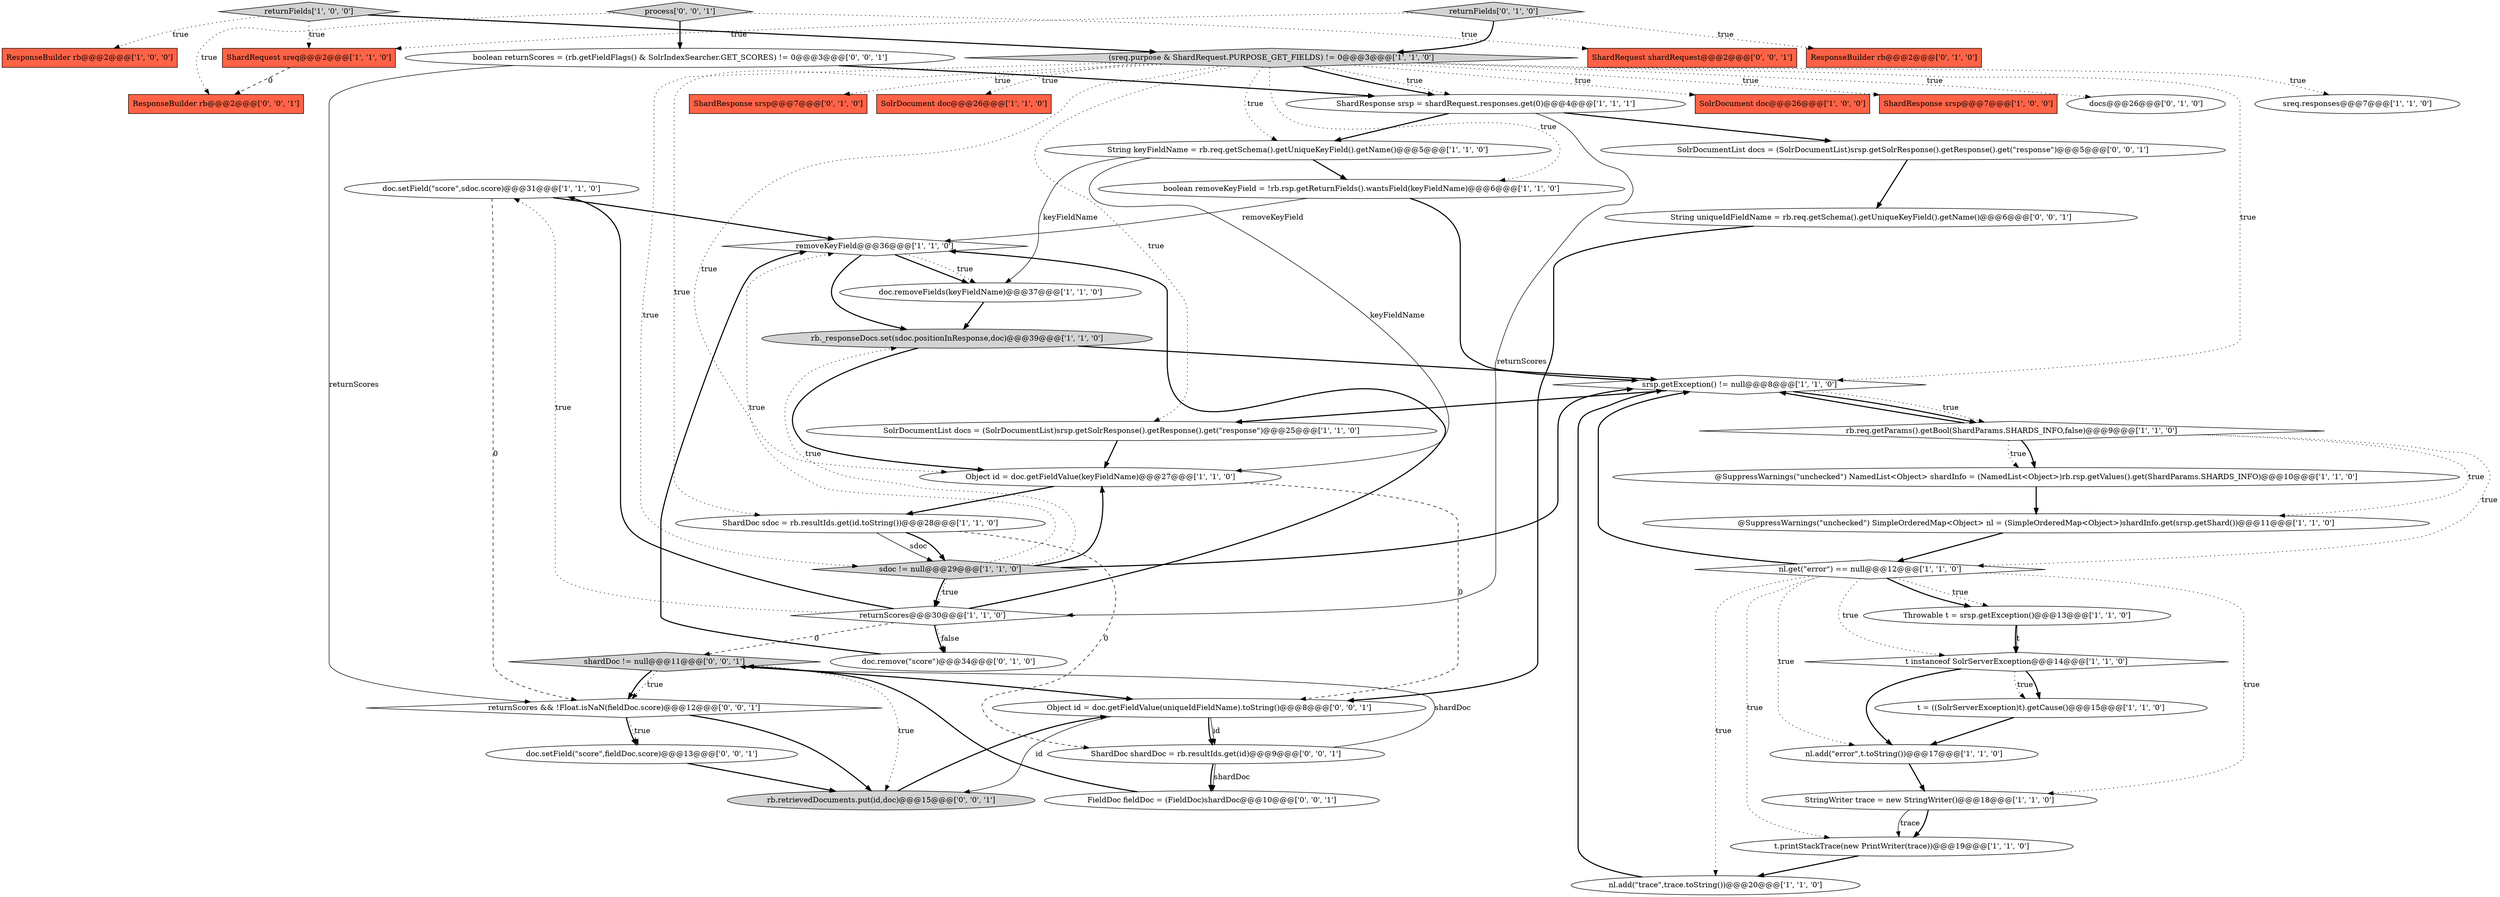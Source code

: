 digraph {
39 [style = filled, label = "shardDoc != null@@@11@@@['0', '0', '1']", fillcolor = lightgray, shape = diamond image = "AAA0AAABBB3BBB"];
49 [style = filled, label = "Object id = doc.getFieldValue(uniqueIdFieldName).toString()@@@8@@@['0', '0', '1']", fillcolor = white, shape = ellipse image = "AAA0AAABBB3BBB"];
23 [style = filled, label = "nl.add(\"error\",t.toString())@@@17@@@['1', '1', '0']", fillcolor = white, shape = ellipse image = "AAA0AAABBB1BBB"];
35 [style = filled, label = "docs@@@26@@@['0', '1', '0']", fillcolor = white, shape = ellipse image = "AAA0AAABBB2BBB"];
12 [style = filled, label = "ShardResponse srsp = shardRequest.responses.get(0)@@@4@@@['1', '1', '1']", fillcolor = white, shape = ellipse image = "AAA0AAABBB1BBB"];
21 [style = filled, label = "sreq.responses@@@7@@@['1', '1', '0']", fillcolor = white, shape = ellipse image = "AAA0AAABBB1BBB"];
2 [style = filled, label = "t = ((SolrServerException)t).getCause()@@@15@@@['1', '1', '0']", fillcolor = white, shape = ellipse image = "AAA0AAABBB1BBB"];
19 [style = filled, label = "returnFields['1', '0', '0']", fillcolor = lightgray, shape = diamond image = "AAA0AAABBB1BBB"];
18 [style = filled, label = "rb._responseDocs.set(sdoc.positionInResponse,doc)@@@39@@@['1', '1', '0']", fillcolor = lightgray, shape = ellipse image = "AAA0AAABBB1BBB"];
7 [style = filled, label = "rb.req.getParams().getBool(ShardParams.SHARDS_INFO,false)@@@9@@@['1', '1', '0']", fillcolor = white, shape = diamond image = "AAA0AAABBB1BBB"];
41 [style = filled, label = "FieldDoc fieldDoc = (FieldDoc)shardDoc@@@10@@@['0', '0', '1']", fillcolor = white, shape = ellipse image = "AAA0AAABBB3BBB"];
10 [style = filled, label = "ResponseBuilder rb@@@2@@@['1', '0', '0']", fillcolor = tomato, shape = box image = "AAA0AAABBB1BBB"];
16 [style = filled, label = "removeKeyField@@@36@@@['1', '1', '0']", fillcolor = white, shape = diamond image = "AAA0AAABBB1BBB"];
34 [style = filled, label = "ResponseBuilder rb@@@2@@@['0', '1', '0']", fillcolor = tomato, shape = box image = "AAA0AAABBB2BBB"];
46 [style = filled, label = "rb.retrievedDocuments.put(id,doc)@@@15@@@['0', '0', '1']", fillcolor = lightgray, shape = ellipse image = "AAA0AAABBB3BBB"];
4 [style = filled, label = "StringWriter trace = new StringWriter()@@@18@@@['1', '1', '0']", fillcolor = white, shape = ellipse image = "AAA0AAABBB1BBB"];
17 [style = filled, label = "String keyFieldName = rb.req.getSchema().getUniqueKeyField().getName()@@@5@@@['1', '1', '0']", fillcolor = white, shape = ellipse image = "AAA0AAABBB1BBB"];
30 [style = filled, label = "ShardDoc sdoc = rb.resultIds.get(id.toString())@@@28@@@['1', '1', '0']", fillcolor = white, shape = ellipse image = "AAA0AAABBB1BBB"];
48 [style = filled, label = "ShardDoc shardDoc = rb.resultIds.get(id)@@@9@@@['0', '0', '1']", fillcolor = white, shape = ellipse image = "AAA0AAABBB3BBB"];
36 [style = filled, label = "ShardResponse srsp@@@7@@@['0', '1', '0']", fillcolor = tomato, shape = box image = "AAA0AAABBB2BBB"];
15 [style = filled, label = "doc.setField(\"score\",sdoc.score)@@@31@@@['1', '1', '0']", fillcolor = white, shape = ellipse image = "AAA0AAABBB1BBB"];
26 [style = filled, label = "@SuppressWarnings(\"unchecked\") SimpleOrderedMap<Object> nl = (SimpleOrderedMap<Object>)shardInfo.get(srsp.getShard())@@@11@@@['1', '1', '0']", fillcolor = white, shape = ellipse image = "AAA0AAABBB1BBB"];
31 [style = filled, label = "SolrDocument doc@@@26@@@['1', '1', '0']", fillcolor = tomato, shape = box image = "AAA0AAABBB1BBB"];
42 [style = filled, label = "process['0', '0', '1']", fillcolor = lightgray, shape = diamond image = "AAA0AAABBB3BBB"];
28 [style = filled, label = "doc.removeFields(keyFieldName)@@@37@@@['1', '1', '0']", fillcolor = white, shape = ellipse image = "AAA0AAABBB1BBB"];
37 [style = filled, label = "String uniqueIdFieldName = rb.req.getSchema().getUniqueKeyField().getName()@@@6@@@['0', '0', '1']", fillcolor = white, shape = ellipse image = "AAA0AAABBB3BBB"];
43 [style = filled, label = "doc.setField(\"score\",fieldDoc.score)@@@13@@@['0', '0', '1']", fillcolor = white, shape = ellipse image = "AAA0AAABBB3BBB"];
3 [style = filled, label = "sdoc != null@@@29@@@['1', '1', '0']", fillcolor = lightgray, shape = diamond image = "AAA0AAABBB1BBB"];
1 [style = filled, label = "Throwable t = srsp.getException()@@@13@@@['1', '1', '0']", fillcolor = white, shape = ellipse image = "AAA0AAABBB1BBB"];
8 [style = filled, label = "t.printStackTrace(new PrintWriter(trace))@@@19@@@['1', '1', '0']", fillcolor = white, shape = ellipse image = "AAA0AAABBB1BBB"];
33 [style = filled, label = "returnFields['0', '1', '0']", fillcolor = lightgray, shape = diamond image = "AAA0AAABBB2BBB"];
11 [style = filled, label = "t instanceof SolrServerException@@@14@@@['1', '1', '0']", fillcolor = white, shape = diamond image = "AAA0AAABBB1BBB"];
45 [style = filled, label = "ResponseBuilder rb@@@2@@@['0', '0', '1']", fillcolor = tomato, shape = box image = "AAA0AAABBB3BBB"];
32 [style = filled, label = "doc.remove(\"score\")@@@34@@@['0', '1', '0']", fillcolor = white, shape = ellipse image = "AAA1AAABBB2BBB"];
27 [style = filled, label = "ShardRequest sreq@@@2@@@['1', '1', '0']", fillcolor = tomato, shape = box image = "AAA0AAABBB1BBB"];
47 [style = filled, label = "boolean returnScores = (rb.getFieldFlags() & SolrIndexSearcher.GET_SCORES) != 0@@@3@@@['0', '0', '1']", fillcolor = white, shape = ellipse image = "AAA0AAABBB3BBB"];
29 [style = filled, label = "srsp.getException() != null@@@8@@@['1', '1', '0']", fillcolor = white, shape = diamond image = "AAA0AAABBB1BBB"];
44 [style = filled, label = "ShardRequest shardRequest@@@2@@@['0', '0', '1']", fillcolor = tomato, shape = box image = "AAA0AAABBB3BBB"];
20 [style = filled, label = "nl.get(\"error\") == null@@@12@@@['1', '1', '0']", fillcolor = white, shape = diamond image = "AAA0AAABBB1BBB"];
22 [style = filled, label = "returnScores@@@30@@@['1', '1', '0']", fillcolor = white, shape = diamond image = "AAA0AAABBB1BBB"];
0 [style = filled, label = "Object id = doc.getFieldValue(keyFieldName)@@@27@@@['1', '1', '0']", fillcolor = white, shape = ellipse image = "AAA0AAABBB1BBB"];
5 [style = filled, label = "(sreq.purpose & ShardRequest.PURPOSE_GET_FIELDS) != 0@@@3@@@['1', '1', '0']", fillcolor = lightgray, shape = diamond image = "AAA0AAABBB1BBB"];
24 [style = filled, label = "nl.add(\"trace\",trace.toString())@@@20@@@['1', '1', '0']", fillcolor = white, shape = ellipse image = "AAA0AAABBB1BBB"];
13 [style = filled, label = "boolean removeKeyField = !rb.rsp.getReturnFields().wantsField(keyFieldName)@@@6@@@['1', '1', '0']", fillcolor = white, shape = ellipse image = "AAA0AAABBB1BBB"];
25 [style = filled, label = "SolrDocumentList docs = (SolrDocumentList)srsp.getSolrResponse().getResponse().get(\"response\")@@@25@@@['1', '1', '0']", fillcolor = white, shape = ellipse image = "AAA0AAABBB1BBB"];
14 [style = filled, label = "SolrDocument doc@@@26@@@['1', '0', '0']", fillcolor = tomato, shape = box image = "AAA0AAABBB1BBB"];
38 [style = filled, label = "returnScores && !Float.isNaN(fieldDoc.score)@@@12@@@['0', '0', '1']", fillcolor = white, shape = diamond image = "AAA0AAABBB3BBB"];
9 [style = filled, label = "ShardResponse srsp@@@7@@@['1', '0', '0']", fillcolor = tomato, shape = box image = "AAA0AAABBB1BBB"];
40 [style = filled, label = "SolrDocumentList docs = (SolrDocumentList)srsp.getSolrResponse().getResponse().get(\"response\")@@@5@@@['0', '0', '1']", fillcolor = white, shape = ellipse image = "AAA0AAABBB3BBB"];
6 [style = filled, label = "@SuppressWarnings(\"unchecked\") NamedList<Object> shardInfo = (NamedList<Object>)rb.rsp.getValues().get(ShardParams.SHARDS_INFO)@@@10@@@['1', '1', '0']", fillcolor = white, shape = ellipse image = "AAA0AAABBB1BBB"];
5->14 [style = dotted, label="true"];
20->1 [style = dotted, label="true"];
39->38 [style = dotted, label="true"];
5->3 [style = dotted, label="true"];
43->46 [style = bold, label=""];
7->6 [style = bold, label=""];
4->8 [style = bold, label=""];
20->1 [style = bold, label=""];
47->38 [style = solid, label="returnScores"];
1->11 [style = bold, label=""];
15->38 [style = dashed, label="0"];
27->45 [style = dashed, label="0"];
1->11 [style = solid, label="t"];
17->13 [style = bold, label=""];
7->29 [style = bold, label=""];
13->29 [style = bold, label=""];
11->23 [style = bold, label=""];
15->16 [style = bold, label=""];
28->18 [style = bold, label=""];
16->28 [style = bold, label=""];
49->48 [style = solid, label="id"];
5->12 [style = bold, label=""];
24->29 [style = bold, label=""];
3->16 [style = dotted, label="true"];
23->4 [style = bold, label=""];
48->41 [style = solid, label="shardDoc"];
22->15 [style = dotted, label="true"];
5->0 [style = dotted, label="true"];
20->11 [style = dotted, label="true"];
19->5 [style = bold, label=""];
5->9 [style = dotted, label="true"];
5->21 [style = dotted, label="true"];
12->22 [style = solid, label="returnScores"];
19->10 [style = dotted, label="true"];
41->39 [style = bold, label=""];
20->24 [style = dotted, label="true"];
38->46 [style = bold, label=""];
30->3 [style = solid, label="sdoc"];
38->43 [style = bold, label=""];
17->0 [style = solid, label="keyFieldName"];
3->18 [style = dotted, label="true"];
22->32 [style = dotted, label="false"];
29->7 [style = bold, label=""];
20->29 [style = bold, label=""];
3->22 [style = bold, label=""];
39->46 [style = dotted, label="true"];
18->29 [style = bold, label=""];
3->29 [style = bold, label=""];
33->5 [style = bold, label=""];
42->47 [style = bold, label=""];
49->46 [style = solid, label="id"];
3->22 [style = dotted, label="true"];
11->2 [style = dotted, label="true"];
0->49 [style = dashed, label="0"];
39->49 [style = bold, label=""];
6->26 [style = bold, label=""];
26->20 [style = bold, label=""];
22->16 [style = bold, label=""];
13->16 [style = solid, label="removeKeyField"];
7->26 [style = dotted, label="true"];
5->12 [style = dotted, label="true"];
22->39 [style = dashed, label="0"];
11->2 [style = bold, label=""];
29->25 [style = bold, label=""];
20->23 [style = dotted, label="true"];
22->32 [style = bold, label=""];
12->17 [style = bold, label=""];
29->7 [style = dotted, label="true"];
33->34 [style = dotted, label="true"];
32->16 [style = bold, label=""];
38->43 [style = dotted, label="true"];
25->0 [style = bold, label=""];
0->30 [style = bold, label=""];
37->49 [style = bold, label=""];
49->48 [style = bold, label=""];
8->24 [style = bold, label=""];
5->35 [style = dotted, label="true"];
30->48 [style = dashed, label="0"];
48->39 [style = solid, label="shardDoc"];
16->28 [style = dotted, label="true"];
5->17 [style = dotted, label="true"];
17->28 [style = solid, label="keyFieldName"];
46->49 [style = bold, label=""];
42->44 [style = dotted, label="true"];
42->45 [style = dotted, label="true"];
16->18 [style = bold, label=""];
5->31 [style = dotted, label="true"];
39->38 [style = bold, label=""];
5->13 [style = dotted, label="true"];
22->15 [style = bold, label=""];
4->8 [style = solid, label="trace"];
48->41 [style = bold, label=""];
5->36 [style = dotted, label="true"];
5->30 [style = dotted, label="true"];
20->4 [style = dotted, label="true"];
30->3 [style = bold, label=""];
3->0 [style = bold, label=""];
40->37 [style = bold, label=""];
47->12 [style = bold, label=""];
5->25 [style = dotted, label="true"];
20->8 [style = dotted, label="true"];
7->20 [style = dotted, label="true"];
19->27 [style = dotted, label="true"];
5->29 [style = dotted, label="true"];
2->23 [style = bold, label=""];
33->27 [style = dotted, label="true"];
12->40 [style = bold, label=""];
18->0 [style = bold, label=""];
7->6 [style = dotted, label="true"];
}

